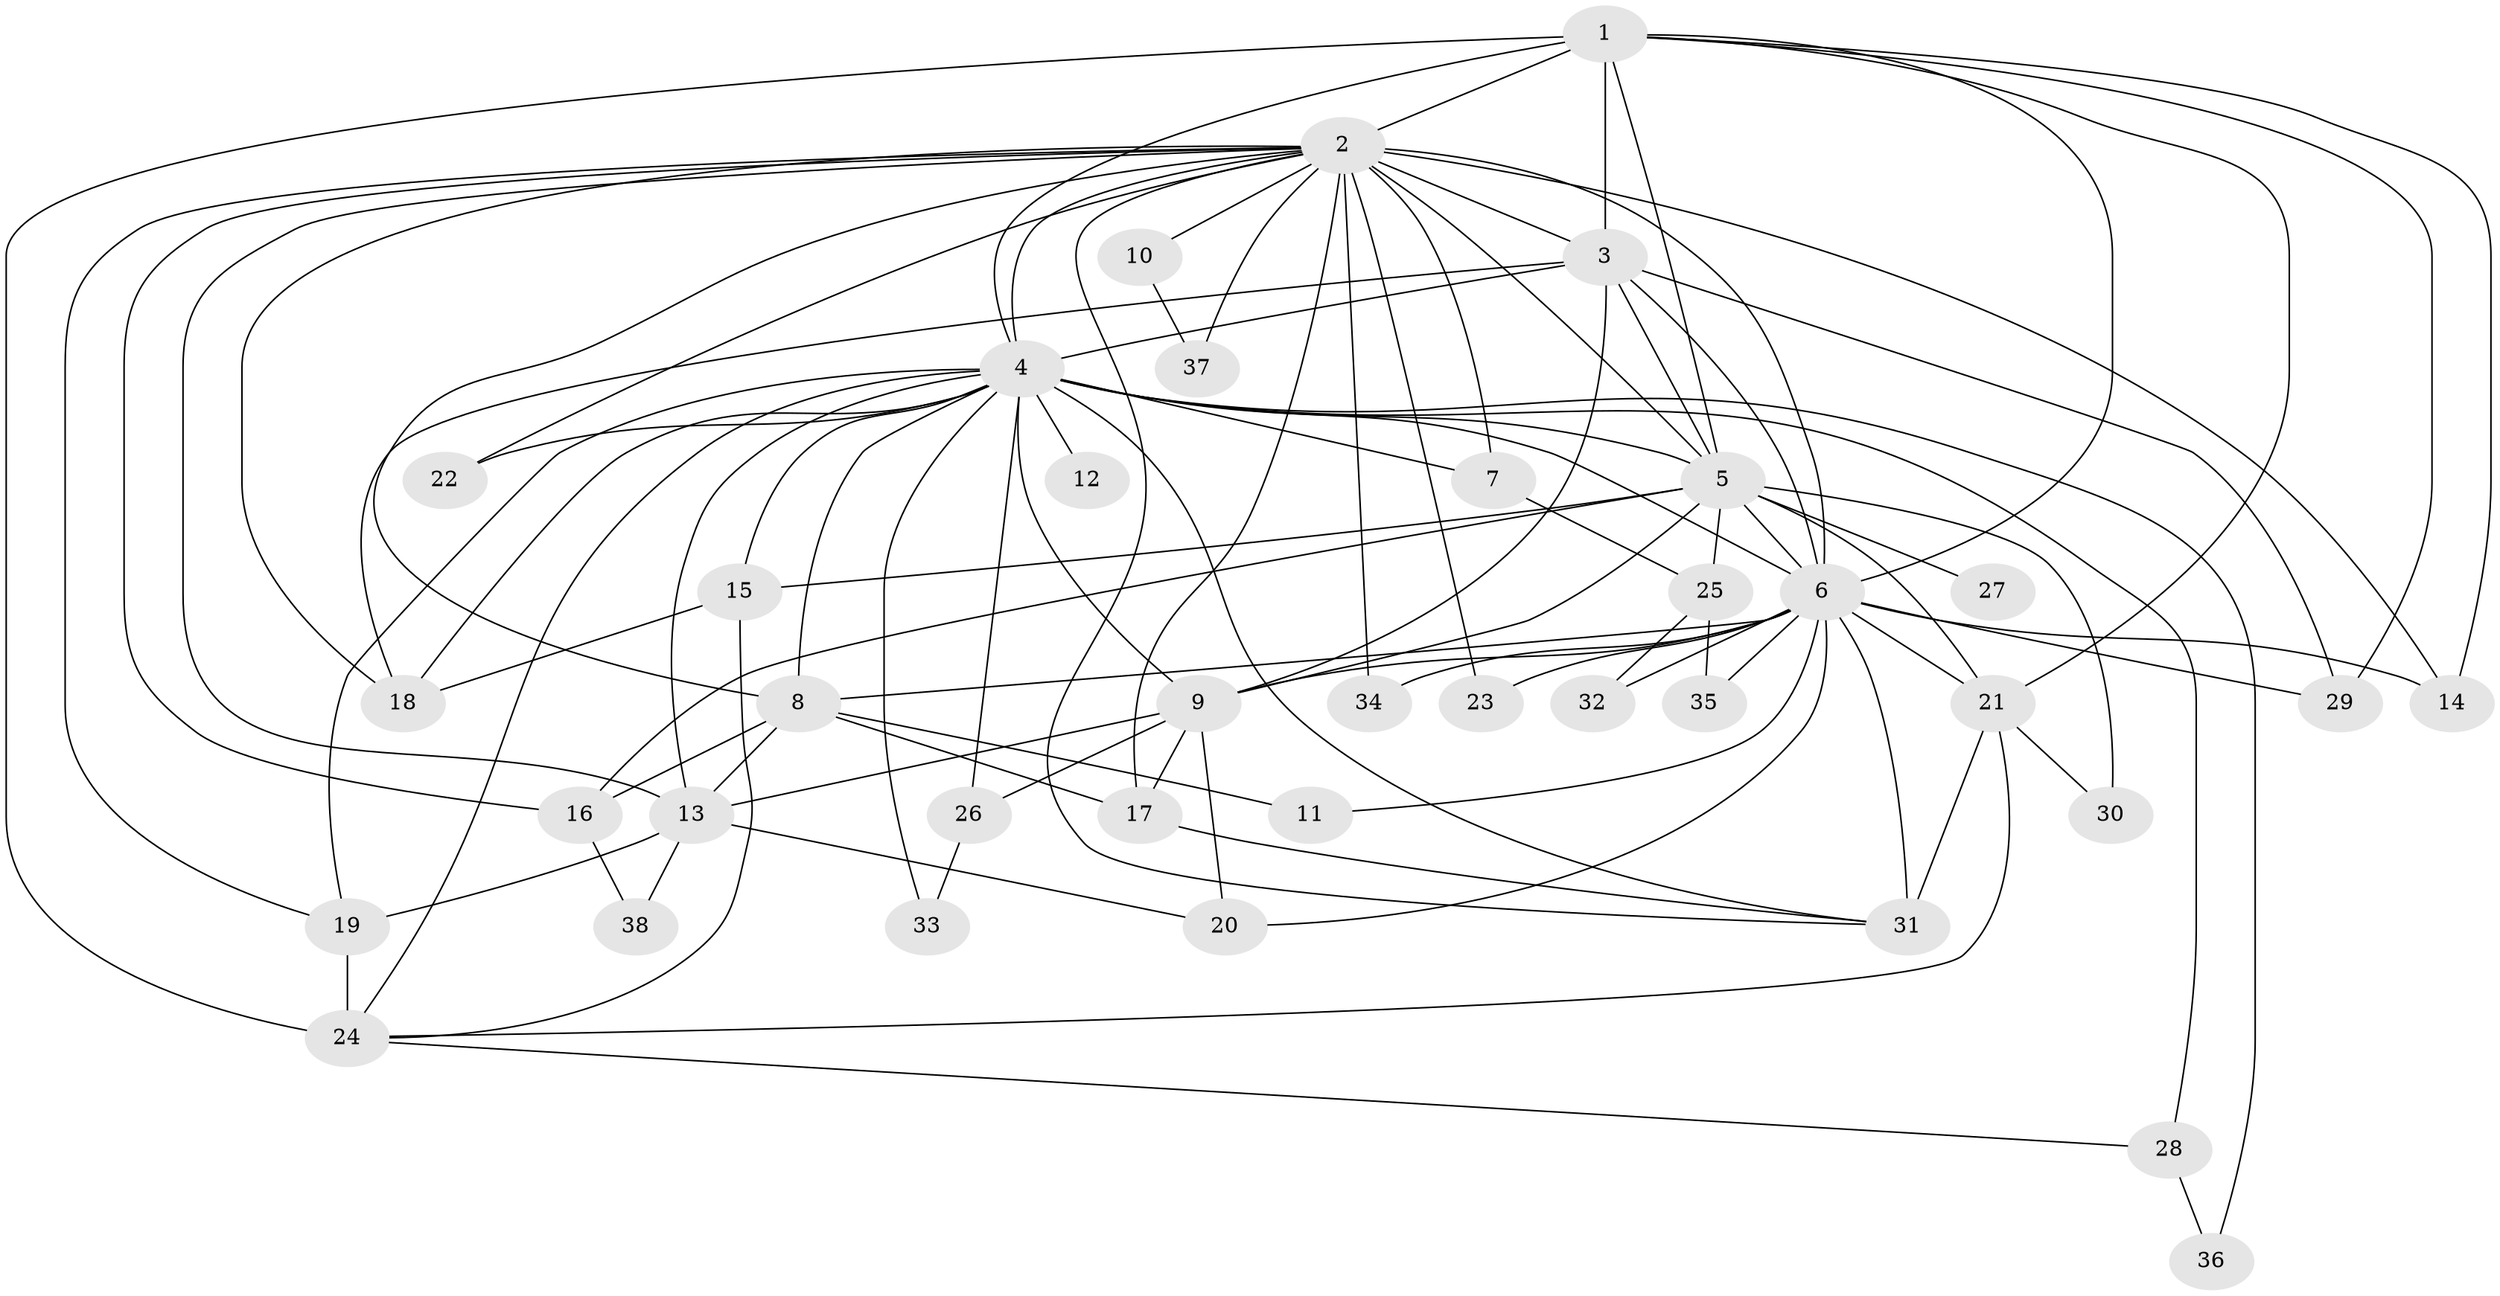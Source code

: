 // original degree distribution, {16: 0.02666666666666667, 25: 0.013333333333333334, 12: 0.013333333333333334, 19: 0.013333333333333334, 15: 0.013333333333333334, 18: 0.013333333333333334, 11: 0.013333333333333334, 23: 0.02666666666666667, 3: 0.21333333333333335, 8: 0.013333333333333334, 2: 0.5333333333333333, 4: 0.06666666666666667, 6: 0.013333333333333334, 5: 0.02666666666666667}
// Generated by graph-tools (version 1.1) at 2025/35/03/09/25 02:35:04]
// undirected, 38 vertices, 96 edges
graph export_dot {
graph [start="1"]
  node [color=gray90,style=filled];
  1;
  2;
  3;
  4;
  5;
  6;
  7;
  8;
  9;
  10;
  11;
  12;
  13;
  14;
  15;
  16;
  17;
  18;
  19;
  20;
  21;
  22;
  23;
  24;
  25;
  26;
  27;
  28;
  29;
  30;
  31;
  32;
  33;
  34;
  35;
  36;
  37;
  38;
  1 -- 2 [weight=2.0];
  1 -- 3 [weight=3.0];
  1 -- 4 [weight=2.0];
  1 -- 5 [weight=1.0];
  1 -- 6 [weight=2.0];
  1 -- 14 [weight=1.0];
  1 -- 21 [weight=1.0];
  1 -- 24 [weight=3.0];
  1 -- 29 [weight=1.0];
  2 -- 3 [weight=4.0];
  2 -- 4 [weight=4.0];
  2 -- 5 [weight=2.0];
  2 -- 6 [weight=4.0];
  2 -- 7 [weight=1.0];
  2 -- 8 [weight=1.0];
  2 -- 10 [weight=1.0];
  2 -- 13 [weight=1.0];
  2 -- 14 [weight=1.0];
  2 -- 16 [weight=1.0];
  2 -- 17 [weight=1.0];
  2 -- 18 [weight=1.0];
  2 -- 19 [weight=1.0];
  2 -- 22 [weight=2.0];
  2 -- 23 [weight=1.0];
  2 -- 31 [weight=1.0];
  2 -- 34 [weight=1.0];
  2 -- 37 [weight=1.0];
  3 -- 4 [weight=4.0];
  3 -- 5 [weight=2.0];
  3 -- 6 [weight=4.0];
  3 -- 9 [weight=8.0];
  3 -- 18 [weight=1.0];
  3 -- 29 [weight=1.0];
  4 -- 5 [weight=3.0];
  4 -- 6 [weight=4.0];
  4 -- 7 [weight=1.0];
  4 -- 8 [weight=2.0];
  4 -- 9 [weight=1.0];
  4 -- 12 [weight=1.0];
  4 -- 13 [weight=1.0];
  4 -- 15 [weight=1.0];
  4 -- 18 [weight=1.0];
  4 -- 19 [weight=1.0];
  4 -- 22 [weight=1.0];
  4 -- 24 [weight=1.0];
  4 -- 26 [weight=1.0];
  4 -- 28 [weight=1.0];
  4 -- 31 [weight=1.0];
  4 -- 33 [weight=1.0];
  4 -- 36 [weight=1.0];
  5 -- 6 [weight=2.0];
  5 -- 9 [weight=1.0];
  5 -- 15 [weight=1.0];
  5 -- 16 [weight=1.0];
  5 -- 21 [weight=1.0];
  5 -- 25 [weight=1.0];
  5 -- 27 [weight=1.0];
  5 -- 30 [weight=1.0];
  6 -- 8 [weight=1.0];
  6 -- 9 [weight=3.0];
  6 -- 11 [weight=1.0];
  6 -- 14 [weight=1.0];
  6 -- 20 [weight=1.0];
  6 -- 21 [weight=1.0];
  6 -- 23 [weight=1.0];
  6 -- 29 [weight=1.0];
  6 -- 31 [weight=6.0];
  6 -- 32 [weight=1.0];
  6 -- 34 [weight=1.0];
  6 -- 35 [weight=1.0];
  7 -- 25 [weight=1.0];
  8 -- 11 [weight=1.0];
  8 -- 13 [weight=1.0];
  8 -- 16 [weight=2.0];
  8 -- 17 [weight=1.0];
  9 -- 13 [weight=1.0];
  9 -- 17 [weight=1.0];
  9 -- 20 [weight=1.0];
  9 -- 26 [weight=1.0];
  10 -- 37 [weight=1.0];
  13 -- 19 [weight=1.0];
  13 -- 20 [weight=1.0];
  13 -- 38 [weight=1.0];
  15 -- 18 [weight=1.0];
  15 -- 24 [weight=1.0];
  16 -- 38 [weight=1.0];
  17 -- 31 [weight=1.0];
  19 -- 24 [weight=2.0];
  21 -- 24 [weight=1.0];
  21 -- 30 [weight=1.0];
  21 -- 31 [weight=1.0];
  24 -- 28 [weight=1.0];
  25 -- 32 [weight=1.0];
  25 -- 35 [weight=1.0];
  26 -- 33 [weight=1.0];
  28 -- 36 [weight=1.0];
}
